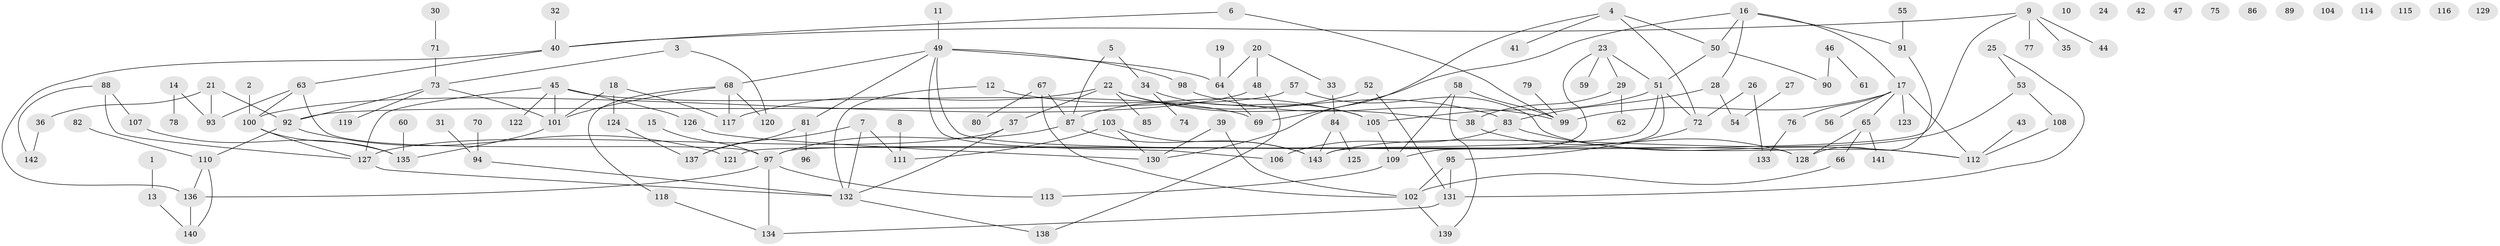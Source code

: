 // coarse degree distribution, {1: 0.27450980392156865, 4: 0.08823529411764706, 5: 0.0784313725490196, 6: 0.0784313725490196, 3: 0.16666666666666666, 2: 0.14705882352941177, 7: 0.029411764705882353, 0: 0.11764705882352941, 8: 0.0196078431372549}
// Generated by graph-tools (version 1.1) at 2025/23/03/03/25 07:23:29]
// undirected, 143 vertices, 179 edges
graph export_dot {
graph [start="1"]
  node [color=gray90,style=filled];
  1;
  2;
  3;
  4;
  5;
  6;
  7;
  8;
  9;
  10;
  11;
  12;
  13;
  14;
  15;
  16;
  17;
  18;
  19;
  20;
  21;
  22;
  23;
  24;
  25;
  26;
  27;
  28;
  29;
  30;
  31;
  32;
  33;
  34;
  35;
  36;
  37;
  38;
  39;
  40;
  41;
  42;
  43;
  44;
  45;
  46;
  47;
  48;
  49;
  50;
  51;
  52;
  53;
  54;
  55;
  56;
  57;
  58;
  59;
  60;
  61;
  62;
  63;
  64;
  65;
  66;
  67;
  68;
  69;
  70;
  71;
  72;
  73;
  74;
  75;
  76;
  77;
  78;
  79;
  80;
  81;
  82;
  83;
  84;
  85;
  86;
  87;
  88;
  89;
  90;
  91;
  92;
  93;
  94;
  95;
  96;
  97;
  98;
  99;
  100;
  101;
  102;
  103;
  104;
  105;
  106;
  107;
  108;
  109;
  110;
  111;
  112;
  113;
  114;
  115;
  116;
  117;
  118;
  119;
  120;
  121;
  122;
  123;
  124;
  125;
  126;
  127;
  128;
  129;
  130;
  131;
  132;
  133;
  134;
  135;
  136;
  137;
  138;
  139;
  140;
  141;
  142;
  143;
  1 -- 13;
  2 -- 100;
  3 -- 73;
  3 -- 120;
  4 -- 41;
  4 -- 50;
  4 -- 72;
  4 -- 130;
  5 -- 34;
  5 -- 87;
  6 -- 40;
  6 -- 99;
  7 -- 111;
  7 -- 132;
  7 -- 137;
  8 -- 111;
  9 -- 35;
  9 -- 40;
  9 -- 44;
  9 -- 77;
  9 -- 97;
  11 -- 49;
  12 -- 105;
  12 -- 132;
  13 -- 140;
  14 -- 78;
  14 -- 93;
  15 -- 97;
  16 -- 17;
  16 -- 28;
  16 -- 50;
  16 -- 69;
  16 -- 91;
  17 -- 56;
  17 -- 65;
  17 -- 76;
  17 -- 99;
  17 -- 112;
  17 -- 123;
  18 -- 101;
  18 -- 117;
  18 -- 124;
  19 -- 64;
  20 -- 33;
  20 -- 48;
  20 -- 64;
  21 -- 36;
  21 -- 92;
  21 -- 93;
  22 -- 37;
  22 -- 38;
  22 -- 83;
  22 -- 85;
  22 -- 117;
  23 -- 29;
  23 -- 51;
  23 -- 59;
  23 -- 109;
  25 -- 53;
  25 -- 131;
  26 -- 72;
  26 -- 133;
  27 -- 54;
  28 -- 54;
  28 -- 83;
  29 -- 38;
  29 -- 62;
  30 -- 71;
  31 -- 94;
  32 -- 40;
  33 -- 84;
  34 -- 74;
  34 -- 105;
  36 -- 142;
  37 -- 127;
  37 -- 132;
  38 -- 128;
  39 -- 102;
  39 -- 130;
  40 -- 63;
  40 -- 136;
  43 -- 112;
  45 -- 69;
  45 -- 101;
  45 -- 122;
  45 -- 126;
  45 -- 127;
  46 -- 61;
  46 -- 90;
  48 -- 100;
  48 -- 138;
  49 -- 64;
  49 -- 68;
  49 -- 81;
  49 -- 98;
  49 -- 106;
  49 -- 128;
  50 -- 51;
  50 -- 90;
  51 -- 72;
  51 -- 105;
  51 -- 121;
  51 -- 143;
  52 -- 87;
  52 -- 131;
  53 -- 108;
  53 -- 143;
  55 -- 91;
  57 -- 92;
  57 -- 112;
  58 -- 99;
  58 -- 109;
  58 -- 139;
  60 -- 135;
  63 -- 93;
  63 -- 97;
  63 -- 100;
  64 -- 69;
  65 -- 66;
  65 -- 128;
  65 -- 141;
  66 -- 102;
  67 -- 80;
  67 -- 87;
  67 -- 102;
  68 -- 101;
  68 -- 117;
  68 -- 118;
  68 -- 120;
  70 -- 94;
  71 -- 73;
  72 -- 95;
  73 -- 92;
  73 -- 101;
  73 -- 119;
  76 -- 133;
  79 -- 99;
  81 -- 96;
  81 -- 137;
  82 -- 110;
  83 -- 106;
  83 -- 112;
  84 -- 125;
  84 -- 143;
  87 -- 97;
  87 -- 143;
  88 -- 107;
  88 -- 127;
  88 -- 142;
  91 -- 128;
  92 -- 110;
  92 -- 121;
  94 -- 132;
  95 -- 102;
  95 -- 131;
  97 -- 113;
  97 -- 134;
  97 -- 136;
  98 -- 99;
  100 -- 127;
  100 -- 135;
  101 -- 135;
  102 -- 139;
  103 -- 111;
  103 -- 130;
  103 -- 143;
  105 -- 109;
  107 -- 135;
  108 -- 112;
  109 -- 113;
  110 -- 136;
  110 -- 140;
  118 -- 134;
  124 -- 137;
  126 -- 130;
  127 -- 132;
  131 -- 134;
  132 -- 138;
  136 -- 140;
}
